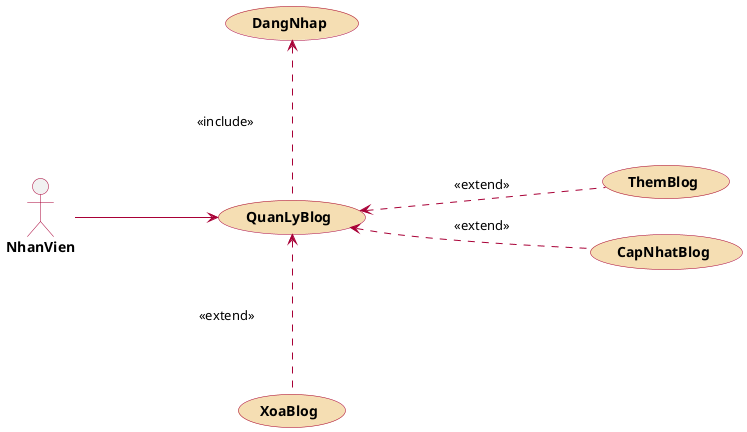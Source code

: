 @startuml
skinparam {
ActorBorderColor #A80036
ActorFontStyle bold
UsecaseFontStyle bold
}

left to right direction
actor NhanVien #line:A80036;
usecase QuanLyBlog #Wheat;line:A80036;
usecase DangNhap #Wheat;line:A80036;
usecase ThemBlog #Wheat;line:A80036;
usecase CapNhatBlog #Wheat;line:A80036;
usecase XoaBlog #Wheat;line:A80036;

NhanVien  --> QuanLyBlog #line:A80036 : \t\t\t
QuanLyBlog  .left.>  DangNhap #line:A80036 : \n\n\n<<include>> \n\n\n
QuanLyBlog  <.down.  ThemBlog #line:A80036 : \t\t <<extend>> \t\t
QuanLyBlog  <.down.  CapNhatBlog #line:A80036 : \t\t <<extend>> \t\t
QuanLyBlog  <.right.  XoaBlog #line:A80036 : \n\n\n <<extend>> \n\n\n
@endum